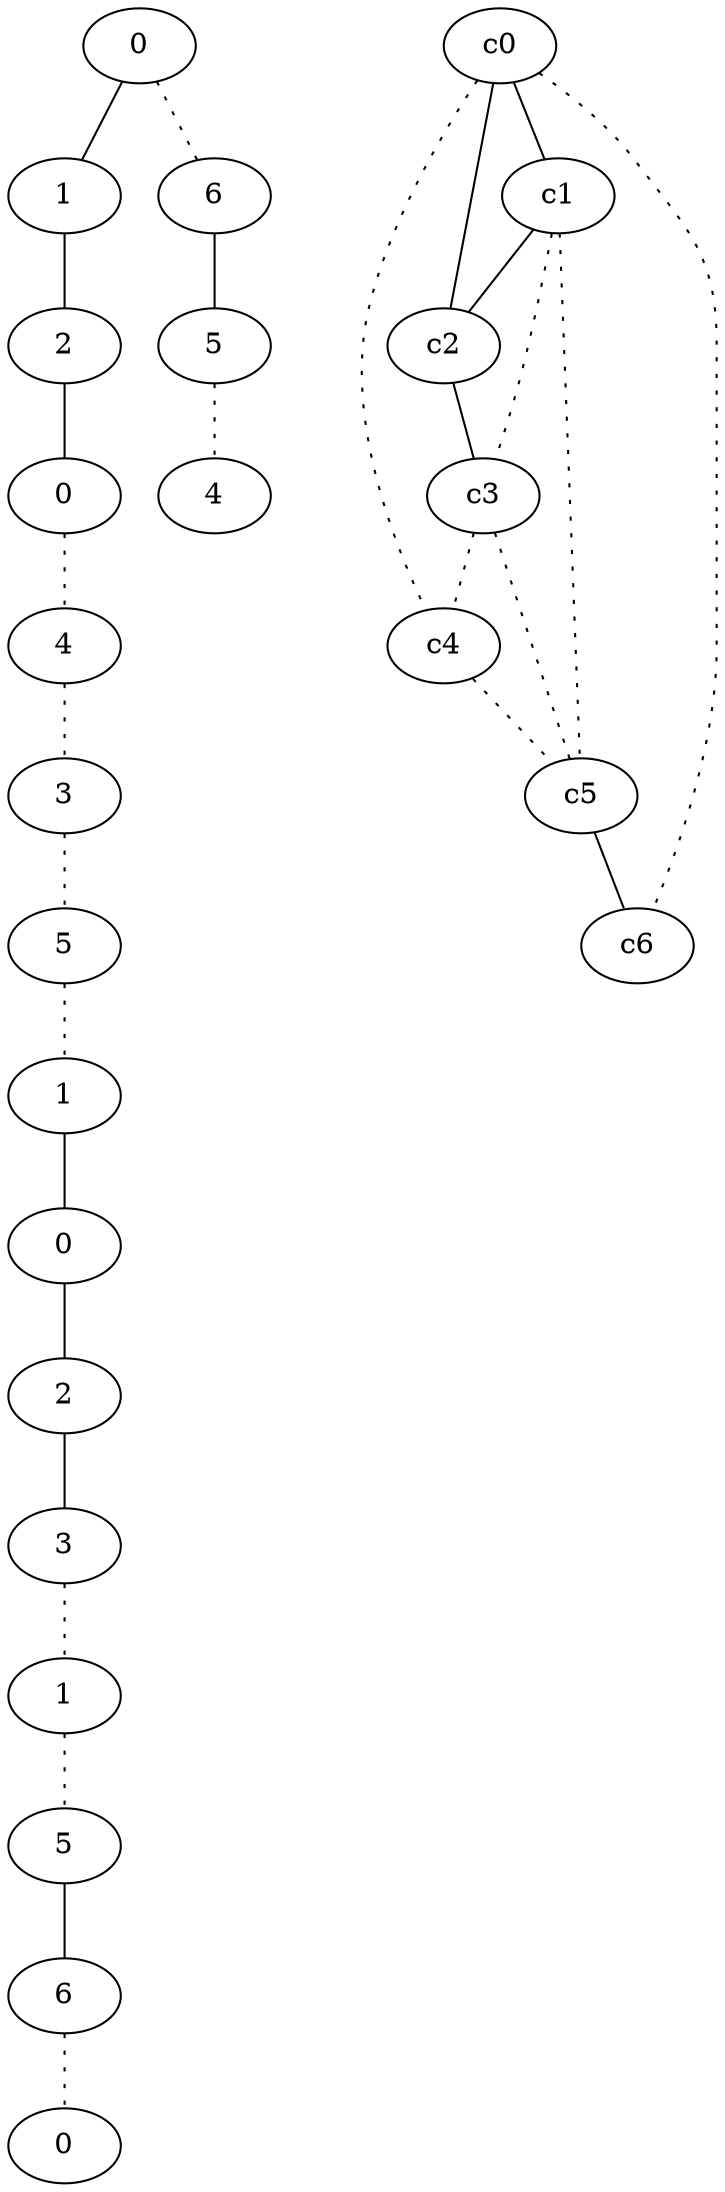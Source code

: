 graph {
a0[label=0];
a1[label=1];
a2[label=2];
a3[label=0];
a4[label=4];
a5[label=3];
a6[label=5];
a7[label=1];
a8[label=0];
a9[label=2];
a10[label=3];
a11[label=1];
a12[label=5];
a13[label=6];
a14[label=0];
a15[label=6];
a16[label=5];
a17[label=4];
a0 -- a1;
a0 -- a15 [style=dotted];
a1 -- a2;
a2 -- a3;
a3 -- a4 [style=dotted];
a4 -- a5 [style=dotted];
a5 -- a6 [style=dotted];
a6 -- a7 [style=dotted];
a7 -- a8;
a8 -- a9;
a9 -- a10;
a10 -- a11 [style=dotted];
a11 -- a12 [style=dotted];
a12 -- a13;
a13 -- a14 [style=dotted];
a15 -- a16;
a16 -- a17 [style=dotted];
c0 -- c1;
c0 -- c2;
c0 -- c4 [style=dotted];
c0 -- c6 [style=dotted];
c1 -- c2;
c1 -- c3 [style=dotted];
c1 -- c5 [style=dotted];
c2 -- c3;
c3 -- c4 [style=dotted];
c3 -- c5 [style=dotted];
c4 -- c5 [style=dotted];
c5 -- c6;
}
